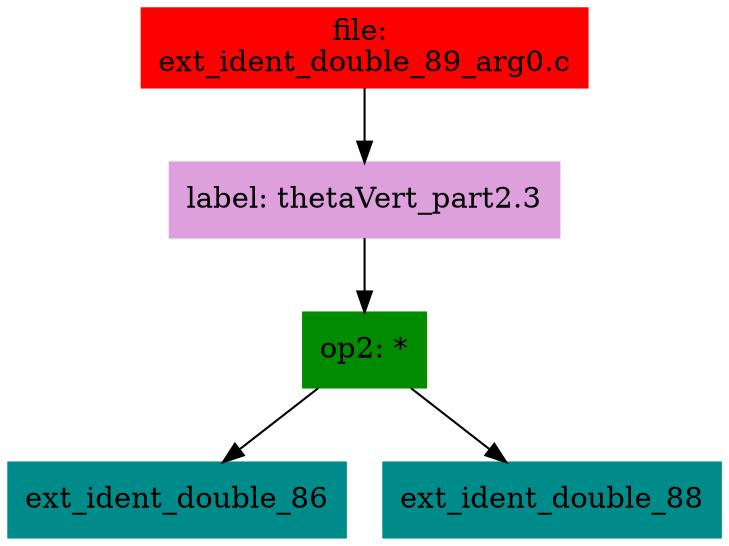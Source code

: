 digraph G {
node [shape=box]

0 [label="file: 
ext_ident_double_89_arg0.c",color=red, style=filled]
1 [label="label: thetaVert_part2.3",color=plum, style=filled]
0 -> 1
2 [label="op2: *",color=green4, style=filled]
1 -> 2
3 [label="ext_ident_double_86",color=cyan4, style=filled]
2 -> 3
22 [label="ext_ident_double_88",color=cyan4, style=filled]
2 -> 22


}

